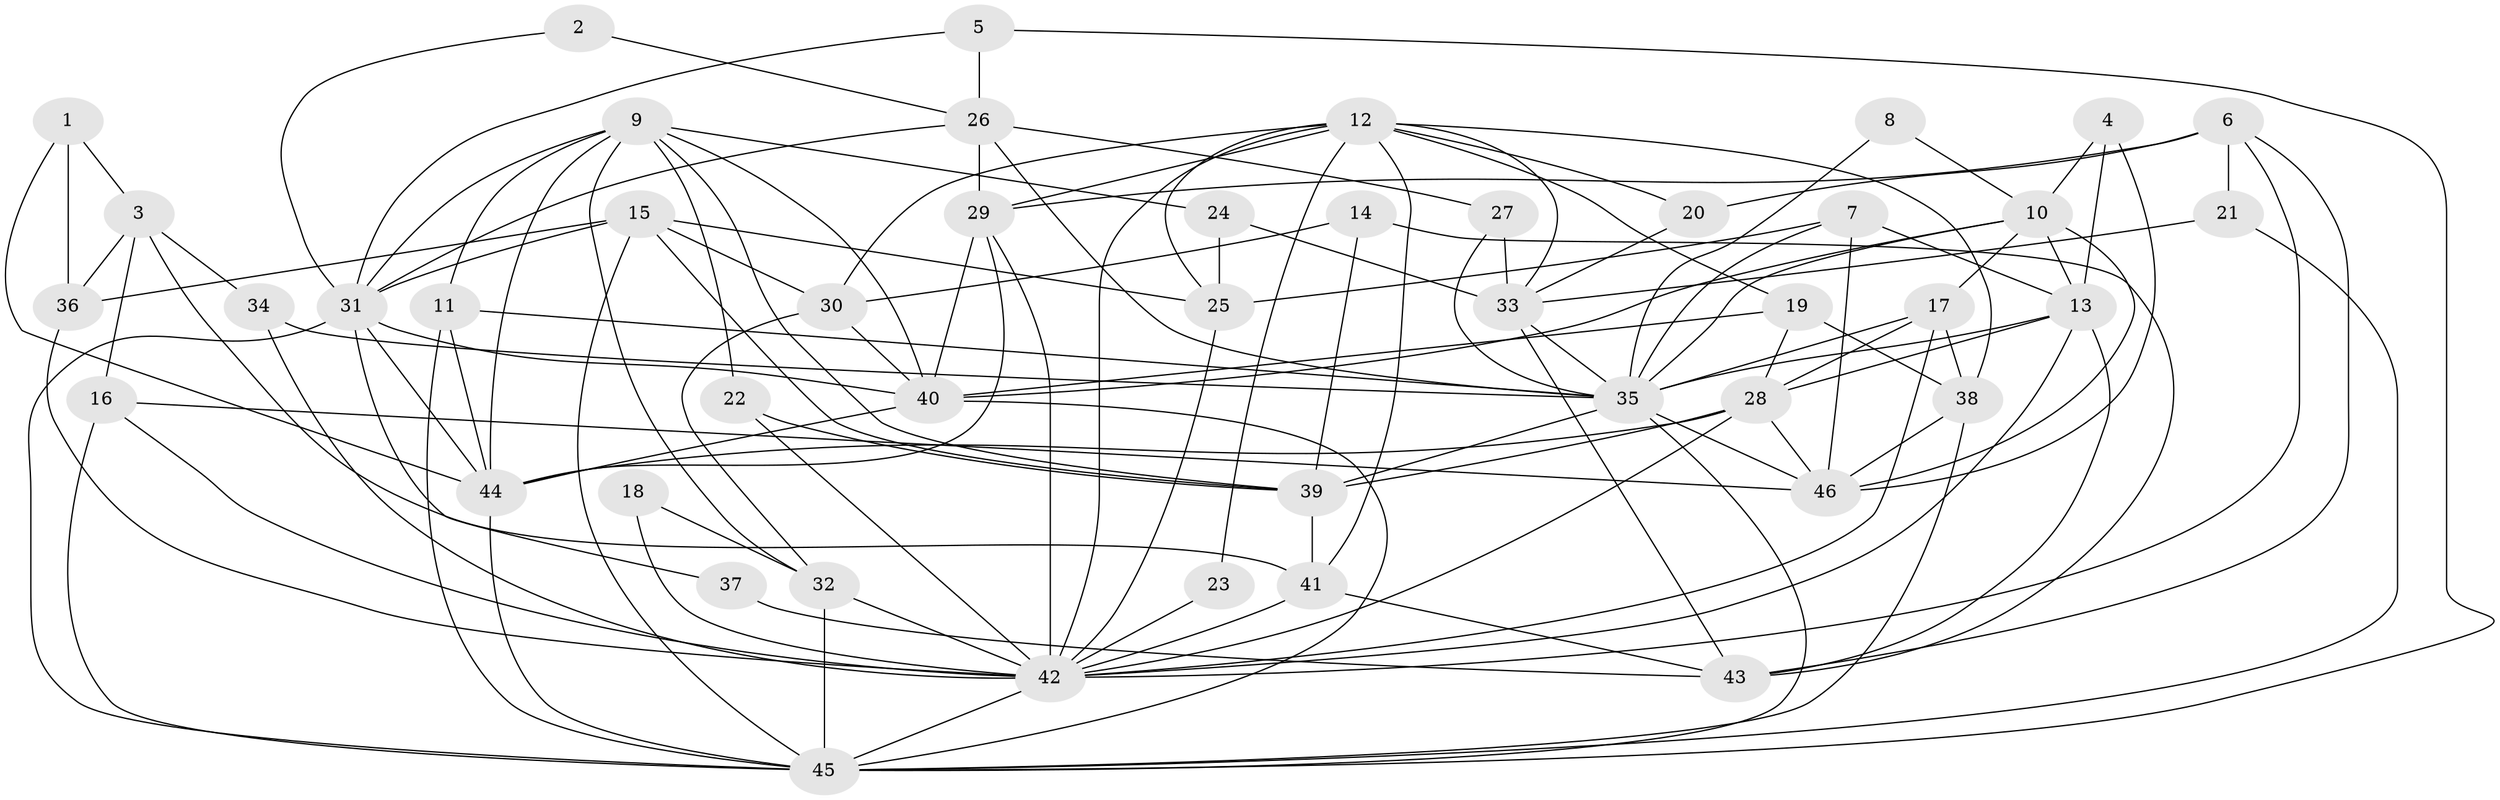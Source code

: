 // original degree distribution, {4: 0.2717391304347826, 5: 0.14130434782608695, 3: 0.358695652173913, 2: 0.08695652173913043, 7: 0.03260869565217391, 6: 0.07608695652173914, 9: 0.010869565217391304, 8: 0.021739130434782608}
// Generated by graph-tools (version 1.1) at 2025/50/03/09/25 03:50:12]
// undirected, 46 vertices, 125 edges
graph export_dot {
graph [start="1"]
  node [color=gray90,style=filled];
  1;
  2;
  3;
  4;
  5;
  6;
  7;
  8;
  9;
  10;
  11;
  12;
  13;
  14;
  15;
  16;
  17;
  18;
  19;
  20;
  21;
  22;
  23;
  24;
  25;
  26;
  27;
  28;
  29;
  30;
  31;
  32;
  33;
  34;
  35;
  36;
  37;
  38;
  39;
  40;
  41;
  42;
  43;
  44;
  45;
  46;
  1 -- 3 [weight=1.0];
  1 -- 36 [weight=1.0];
  1 -- 44 [weight=1.0];
  2 -- 26 [weight=1.0];
  2 -- 31 [weight=1.0];
  3 -- 16 [weight=1.0];
  3 -- 34 [weight=1.0];
  3 -- 36 [weight=1.0];
  3 -- 41 [weight=1.0];
  4 -- 10 [weight=1.0];
  4 -- 13 [weight=1.0];
  4 -- 46 [weight=1.0];
  5 -- 26 [weight=1.0];
  5 -- 31 [weight=1.0];
  5 -- 45 [weight=1.0];
  6 -- 20 [weight=1.0];
  6 -- 21 [weight=1.0];
  6 -- 29 [weight=1.0];
  6 -- 42 [weight=1.0];
  6 -- 43 [weight=1.0];
  7 -- 13 [weight=1.0];
  7 -- 25 [weight=1.0];
  7 -- 35 [weight=1.0];
  7 -- 46 [weight=1.0];
  8 -- 10 [weight=1.0];
  8 -- 35 [weight=1.0];
  9 -- 11 [weight=1.0];
  9 -- 22 [weight=1.0];
  9 -- 24 [weight=1.0];
  9 -- 31 [weight=1.0];
  9 -- 32 [weight=1.0];
  9 -- 39 [weight=1.0];
  9 -- 40 [weight=1.0];
  9 -- 44 [weight=1.0];
  10 -- 13 [weight=1.0];
  10 -- 17 [weight=1.0];
  10 -- 35 [weight=1.0];
  10 -- 40 [weight=1.0];
  10 -- 46 [weight=1.0];
  11 -- 35 [weight=1.0];
  11 -- 44 [weight=1.0];
  11 -- 45 [weight=1.0];
  12 -- 19 [weight=1.0];
  12 -- 20 [weight=1.0];
  12 -- 23 [weight=1.0];
  12 -- 25 [weight=1.0];
  12 -- 29 [weight=1.0];
  12 -- 30 [weight=1.0];
  12 -- 33 [weight=1.0];
  12 -- 38 [weight=1.0];
  12 -- 41 [weight=1.0];
  12 -- 42 [weight=1.0];
  13 -- 28 [weight=1.0];
  13 -- 35 [weight=1.0];
  13 -- 42 [weight=1.0];
  13 -- 43 [weight=1.0];
  14 -- 30 [weight=1.0];
  14 -- 39 [weight=1.0];
  14 -- 43 [weight=1.0];
  15 -- 25 [weight=1.0];
  15 -- 30 [weight=1.0];
  15 -- 31 [weight=1.0];
  15 -- 36 [weight=1.0];
  15 -- 39 [weight=1.0];
  15 -- 45 [weight=1.0];
  16 -- 42 [weight=1.0];
  16 -- 45 [weight=1.0];
  16 -- 46 [weight=1.0];
  17 -- 28 [weight=1.0];
  17 -- 35 [weight=1.0];
  17 -- 38 [weight=1.0];
  17 -- 42 [weight=1.0];
  18 -- 32 [weight=1.0];
  18 -- 42 [weight=2.0];
  19 -- 28 [weight=1.0];
  19 -- 38 [weight=1.0];
  19 -- 40 [weight=1.0];
  20 -- 33 [weight=1.0];
  21 -- 33 [weight=1.0];
  21 -- 45 [weight=1.0];
  22 -- 39 [weight=1.0];
  22 -- 42 [weight=1.0];
  23 -- 42 [weight=1.0];
  24 -- 25 [weight=1.0];
  24 -- 33 [weight=1.0];
  25 -- 42 [weight=1.0];
  26 -- 27 [weight=1.0];
  26 -- 29 [weight=1.0];
  26 -- 31 [weight=1.0];
  26 -- 35 [weight=1.0];
  27 -- 33 [weight=1.0];
  27 -- 35 [weight=1.0];
  28 -- 39 [weight=2.0];
  28 -- 42 [weight=1.0];
  28 -- 44 [weight=1.0];
  28 -- 46 [weight=1.0];
  29 -- 40 [weight=1.0];
  29 -- 42 [weight=1.0];
  29 -- 44 [weight=1.0];
  30 -- 32 [weight=1.0];
  30 -- 40 [weight=1.0];
  31 -- 37 [weight=1.0];
  31 -- 40 [weight=1.0];
  31 -- 44 [weight=1.0];
  31 -- 45 [weight=1.0];
  32 -- 42 [weight=1.0];
  32 -- 45 [weight=2.0];
  33 -- 35 [weight=1.0];
  33 -- 43 [weight=1.0];
  34 -- 35 [weight=1.0];
  34 -- 42 [weight=1.0];
  35 -- 39 [weight=1.0];
  35 -- 45 [weight=1.0];
  35 -- 46 [weight=1.0];
  36 -- 42 [weight=1.0];
  37 -- 43 [weight=1.0];
  38 -- 45 [weight=1.0];
  38 -- 46 [weight=2.0];
  39 -- 41 [weight=1.0];
  40 -- 44 [weight=1.0];
  40 -- 45 [weight=1.0];
  41 -- 42 [weight=1.0];
  41 -- 43 [weight=1.0];
  42 -- 45 [weight=1.0];
  44 -- 45 [weight=1.0];
}
